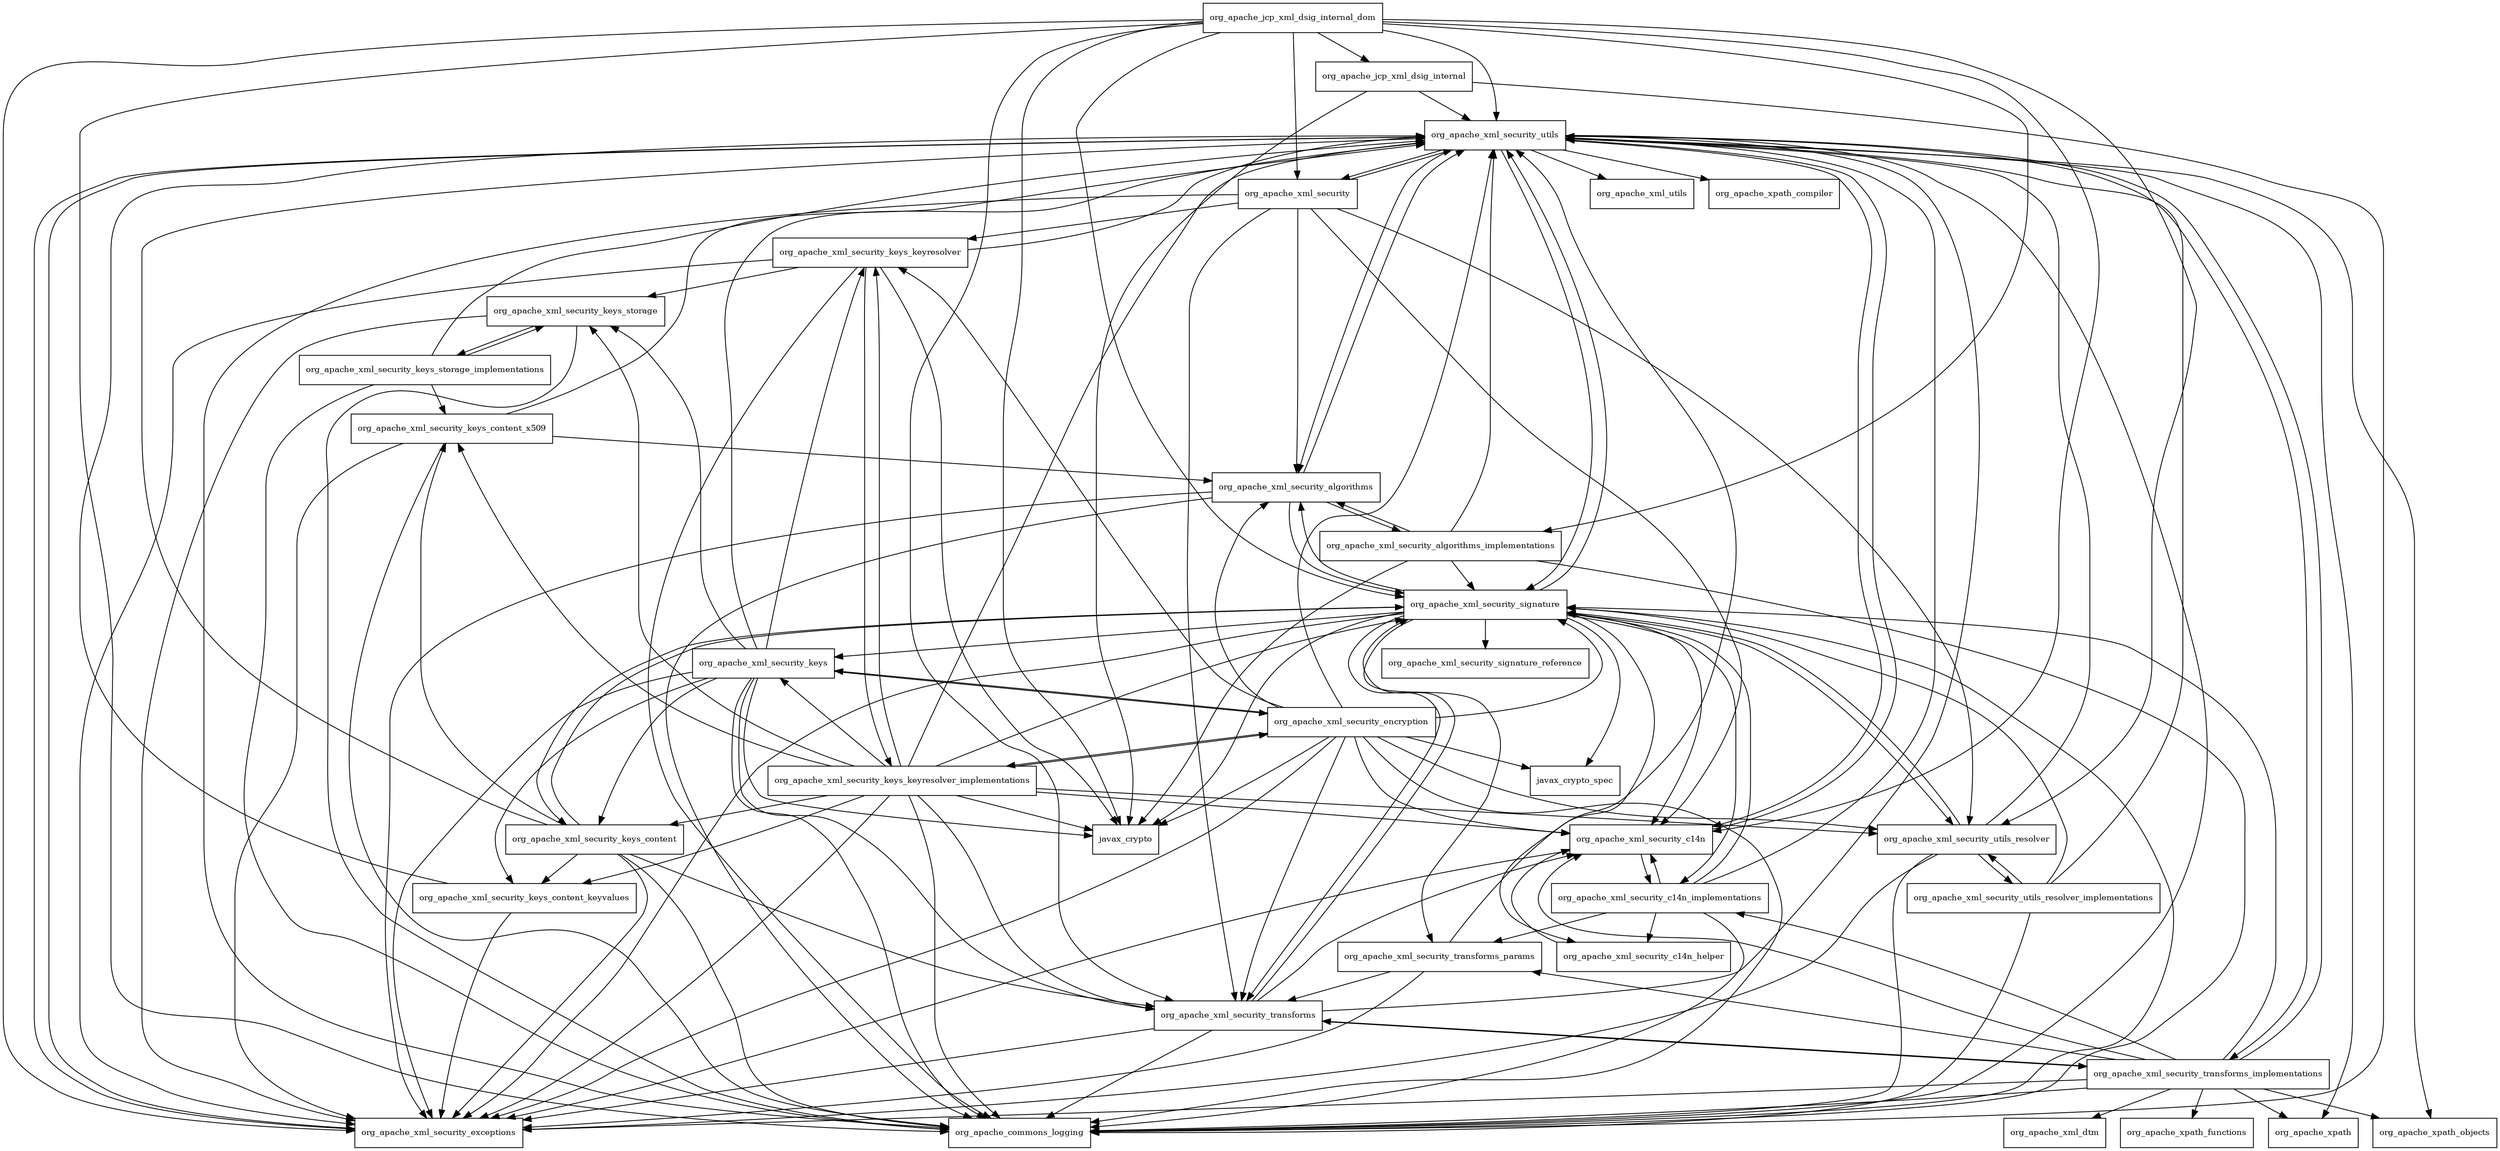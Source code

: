 digraph xmlsec_1_5_6_redhat_1_package_dependencies {
  node [shape = box, fontsize=10.0];
  org_apache_jcp_xml_dsig_internal -> javax_crypto;
  org_apache_jcp_xml_dsig_internal -> org_apache_commons_logging;
  org_apache_jcp_xml_dsig_internal -> org_apache_xml_security_utils;
  org_apache_jcp_xml_dsig_internal_dom -> javax_crypto;
  org_apache_jcp_xml_dsig_internal_dom -> org_apache_commons_logging;
  org_apache_jcp_xml_dsig_internal_dom -> org_apache_jcp_xml_dsig_internal;
  org_apache_jcp_xml_dsig_internal_dom -> org_apache_xml_security;
  org_apache_jcp_xml_dsig_internal_dom -> org_apache_xml_security_algorithms_implementations;
  org_apache_jcp_xml_dsig_internal_dom -> org_apache_xml_security_c14n;
  org_apache_jcp_xml_dsig_internal_dom -> org_apache_xml_security_exceptions;
  org_apache_jcp_xml_dsig_internal_dom -> org_apache_xml_security_signature;
  org_apache_jcp_xml_dsig_internal_dom -> org_apache_xml_security_transforms;
  org_apache_jcp_xml_dsig_internal_dom -> org_apache_xml_security_utils;
  org_apache_jcp_xml_dsig_internal_dom -> org_apache_xml_security_utils_resolver;
  org_apache_xml_security -> org_apache_commons_logging;
  org_apache_xml_security -> org_apache_xml_security_algorithms;
  org_apache_xml_security -> org_apache_xml_security_c14n;
  org_apache_xml_security -> org_apache_xml_security_keys_keyresolver;
  org_apache_xml_security -> org_apache_xml_security_transforms;
  org_apache_xml_security -> org_apache_xml_security_utils;
  org_apache_xml_security -> org_apache_xml_security_utils_resolver;
  org_apache_xml_security_algorithms -> org_apache_commons_logging;
  org_apache_xml_security_algorithms -> org_apache_xml_security_algorithms_implementations;
  org_apache_xml_security_algorithms -> org_apache_xml_security_exceptions;
  org_apache_xml_security_algorithms -> org_apache_xml_security_signature;
  org_apache_xml_security_algorithms -> org_apache_xml_security_utils;
  org_apache_xml_security_algorithms_implementations -> javax_crypto;
  org_apache_xml_security_algorithms_implementations -> org_apache_commons_logging;
  org_apache_xml_security_algorithms_implementations -> org_apache_xml_security_algorithms;
  org_apache_xml_security_algorithms_implementations -> org_apache_xml_security_signature;
  org_apache_xml_security_algorithms_implementations -> org_apache_xml_security_utils;
  org_apache_xml_security_c14n -> org_apache_xml_security_c14n_implementations;
  org_apache_xml_security_c14n -> org_apache_xml_security_exceptions;
  org_apache_xml_security_c14n -> org_apache_xml_security_utils;
  org_apache_xml_security_c14n_helper -> org_apache_xml_security_c14n;
  org_apache_xml_security_c14n_implementations -> org_apache_commons_logging;
  org_apache_xml_security_c14n_implementations -> org_apache_xml_security_c14n;
  org_apache_xml_security_c14n_implementations -> org_apache_xml_security_c14n_helper;
  org_apache_xml_security_c14n_implementations -> org_apache_xml_security_signature;
  org_apache_xml_security_c14n_implementations -> org_apache_xml_security_transforms_params;
  org_apache_xml_security_c14n_implementations -> org_apache_xml_security_utils;
  org_apache_xml_security_encryption -> javax_crypto;
  org_apache_xml_security_encryption -> javax_crypto_spec;
  org_apache_xml_security_encryption -> org_apache_commons_logging;
  org_apache_xml_security_encryption -> org_apache_xml_security_algorithms;
  org_apache_xml_security_encryption -> org_apache_xml_security_c14n;
  org_apache_xml_security_encryption -> org_apache_xml_security_exceptions;
  org_apache_xml_security_encryption -> org_apache_xml_security_keys;
  org_apache_xml_security_encryption -> org_apache_xml_security_keys_keyresolver;
  org_apache_xml_security_encryption -> org_apache_xml_security_keys_keyresolver_implementations;
  org_apache_xml_security_encryption -> org_apache_xml_security_signature;
  org_apache_xml_security_encryption -> org_apache_xml_security_transforms;
  org_apache_xml_security_encryption -> org_apache_xml_security_utils;
  org_apache_xml_security_encryption -> org_apache_xml_security_utils_resolver;
  org_apache_xml_security_exceptions -> org_apache_xml_security_utils;
  org_apache_xml_security_keys -> javax_crypto;
  org_apache_xml_security_keys -> org_apache_commons_logging;
  org_apache_xml_security_keys -> org_apache_xml_security_encryption;
  org_apache_xml_security_keys -> org_apache_xml_security_exceptions;
  org_apache_xml_security_keys -> org_apache_xml_security_keys_content;
  org_apache_xml_security_keys -> org_apache_xml_security_keys_content_keyvalues;
  org_apache_xml_security_keys -> org_apache_xml_security_keys_keyresolver;
  org_apache_xml_security_keys -> org_apache_xml_security_keys_storage;
  org_apache_xml_security_keys -> org_apache_xml_security_transforms;
  org_apache_xml_security_keys -> org_apache_xml_security_utils;
  org_apache_xml_security_keys_content -> org_apache_commons_logging;
  org_apache_xml_security_keys_content -> org_apache_xml_security_exceptions;
  org_apache_xml_security_keys_content -> org_apache_xml_security_keys_content_keyvalues;
  org_apache_xml_security_keys_content -> org_apache_xml_security_keys_content_x509;
  org_apache_xml_security_keys_content -> org_apache_xml_security_signature;
  org_apache_xml_security_keys_content -> org_apache_xml_security_transforms;
  org_apache_xml_security_keys_content -> org_apache_xml_security_utils;
  org_apache_xml_security_keys_content_keyvalues -> org_apache_xml_security_exceptions;
  org_apache_xml_security_keys_content_keyvalues -> org_apache_xml_security_utils;
  org_apache_xml_security_keys_content_x509 -> org_apache_commons_logging;
  org_apache_xml_security_keys_content_x509 -> org_apache_xml_security_algorithms;
  org_apache_xml_security_keys_content_x509 -> org_apache_xml_security_exceptions;
  org_apache_xml_security_keys_content_x509 -> org_apache_xml_security_utils;
  org_apache_xml_security_keys_keyresolver -> javax_crypto;
  org_apache_xml_security_keys_keyresolver -> org_apache_commons_logging;
  org_apache_xml_security_keys_keyresolver -> org_apache_xml_security_exceptions;
  org_apache_xml_security_keys_keyresolver -> org_apache_xml_security_keys_keyresolver_implementations;
  org_apache_xml_security_keys_keyresolver -> org_apache_xml_security_keys_storage;
  org_apache_xml_security_keys_keyresolver -> org_apache_xml_security_utils;
  org_apache_xml_security_keys_keyresolver_implementations -> javax_crypto;
  org_apache_xml_security_keys_keyresolver_implementations -> org_apache_commons_logging;
  org_apache_xml_security_keys_keyresolver_implementations -> org_apache_xml_security_c14n;
  org_apache_xml_security_keys_keyresolver_implementations -> org_apache_xml_security_encryption;
  org_apache_xml_security_keys_keyresolver_implementations -> org_apache_xml_security_exceptions;
  org_apache_xml_security_keys_keyresolver_implementations -> org_apache_xml_security_keys;
  org_apache_xml_security_keys_keyresolver_implementations -> org_apache_xml_security_keys_content;
  org_apache_xml_security_keys_keyresolver_implementations -> org_apache_xml_security_keys_content_keyvalues;
  org_apache_xml_security_keys_keyresolver_implementations -> org_apache_xml_security_keys_content_x509;
  org_apache_xml_security_keys_keyresolver_implementations -> org_apache_xml_security_keys_keyresolver;
  org_apache_xml_security_keys_keyresolver_implementations -> org_apache_xml_security_keys_storage;
  org_apache_xml_security_keys_keyresolver_implementations -> org_apache_xml_security_signature;
  org_apache_xml_security_keys_keyresolver_implementations -> org_apache_xml_security_transforms;
  org_apache_xml_security_keys_keyresolver_implementations -> org_apache_xml_security_utils;
  org_apache_xml_security_keys_keyresolver_implementations -> org_apache_xml_security_utils_resolver;
  org_apache_xml_security_keys_storage -> org_apache_commons_logging;
  org_apache_xml_security_keys_storage -> org_apache_xml_security_exceptions;
  org_apache_xml_security_keys_storage -> org_apache_xml_security_keys_storage_implementations;
  org_apache_xml_security_keys_storage_implementations -> org_apache_commons_logging;
  org_apache_xml_security_keys_storage_implementations -> org_apache_xml_security_keys_content_x509;
  org_apache_xml_security_keys_storage_implementations -> org_apache_xml_security_keys_storage;
  org_apache_xml_security_keys_storage_implementations -> org_apache_xml_security_utils;
  org_apache_xml_security_signature -> javax_crypto;
  org_apache_xml_security_signature -> javax_crypto_spec;
  org_apache_xml_security_signature -> org_apache_commons_logging;
  org_apache_xml_security_signature -> org_apache_xml_security_algorithms;
  org_apache_xml_security_signature -> org_apache_xml_security_c14n;
  org_apache_xml_security_signature -> org_apache_xml_security_c14n_helper;
  org_apache_xml_security_signature -> org_apache_xml_security_c14n_implementations;
  org_apache_xml_security_signature -> org_apache_xml_security_exceptions;
  org_apache_xml_security_signature -> org_apache_xml_security_keys;
  org_apache_xml_security_signature -> org_apache_xml_security_keys_content;
  org_apache_xml_security_signature -> org_apache_xml_security_signature_reference;
  org_apache_xml_security_signature -> org_apache_xml_security_transforms;
  org_apache_xml_security_signature -> org_apache_xml_security_transforms_params;
  org_apache_xml_security_signature -> org_apache_xml_security_utils;
  org_apache_xml_security_signature -> org_apache_xml_security_utils_resolver;
  org_apache_xml_security_transforms -> org_apache_commons_logging;
  org_apache_xml_security_transforms -> org_apache_xml_security_c14n;
  org_apache_xml_security_transforms -> org_apache_xml_security_exceptions;
  org_apache_xml_security_transforms -> org_apache_xml_security_signature;
  org_apache_xml_security_transforms -> org_apache_xml_security_transforms_implementations;
  org_apache_xml_security_transforms -> org_apache_xml_security_utils;
  org_apache_xml_security_transforms_implementations -> org_apache_commons_logging;
  org_apache_xml_security_transforms_implementations -> org_apache_xml_dtm;
  org_apache_xml_security_transforms_implementations -> org_apache_xml_security_c14n;
  org_apache_xml_security_transforms_implementations -> org_apache_xml_security_c14n_implementations;
  org_apache_xml_security_transforms_implementations -> org_apache_xml_security_exceptions;
  org_apache_xml_security_transforms_implementations -> org_apache_xml_security_signature;
  org_apache_xml_security_transforms_implementations -> org_apache_xml_security_transforms;
  org_apache_xml_security_transforms_implementations -> org_apache_xml_security_transforms_params;
  org_apache_xml_security_transforms_implementations -> org_apache_xml_security_utils;
  org_apache_xml_security_transforms_implementations -> org_apache_xpath;
  org_apache_xml_security_transforms_implementations -> org_apache_xpath_functions;
  org_apache_xml_security_transforms_implementations -> org_apache_xpath_objects;
  org_apache_xml_security_transforms_params -> org_apache_xml_security_exceptions;
  org_apache_xml_security_transforms_params -> org_apache_xml_security_transforms;
  org_apache_xml_security_transforms_params -> org_apache_xml_security_utils;
  org_apache_xml_security_utils -> org_apache_commons_logging;
  org_apache_xml_security_utils -> org_apache_xml_security;
  org_apache_xml_security_utils -> org_apache_xml_security_algorithms;
  org_apache_xml_security_utils -> org_apache_xml_security_c14n;
  org_apache_xml_security_utils -> org_apache_xml_security_exceptions;
  org_apache_xml_security_utils -> org_apache_xml_security_signature;
  org_apache_xml_security_utils -> org_apache_xml_security_transforms_implementations;
  org_apache_xml_security_utils -> org_apache_xml_utils;
  org_apache_xml_security_utils -> org_apache_xpath;
  org_apache_xml_security_utils -> org_apache_xpath_compiler;
  org_apache_xml_security_utils -> org_apache_xpath_objects;
  org_apache_xml_security_utils_resolver -> org_apache_commons_logging;
  org_apache_xml_security_utils_resolver -> org_apache_xml_security_exceptions;
  org_apache_xml_security_utils_resolver -> org_apache_xml_security_signature;
  org_apache_xml_security_utils_resolver -> org_apache_xml_security_utils;
  org_apache_xml_security_utils_resolver -> org_apache_xml_security_utils_resolver_implementations;
  org_apache_xml_security_utils_resolver_implementations -> org_apache_commons_logging;
  org_apache_xml_security_utils_resolver_implementations -> org_apache_xml_security_signature;
  org_apache_xml_security_utils_resolver_implementations -> org_apache_xml_security_utils;
  org_apache_xml_security_utils_resolver_implementations -> org_apache_xml_security_utils_resolver;
}
